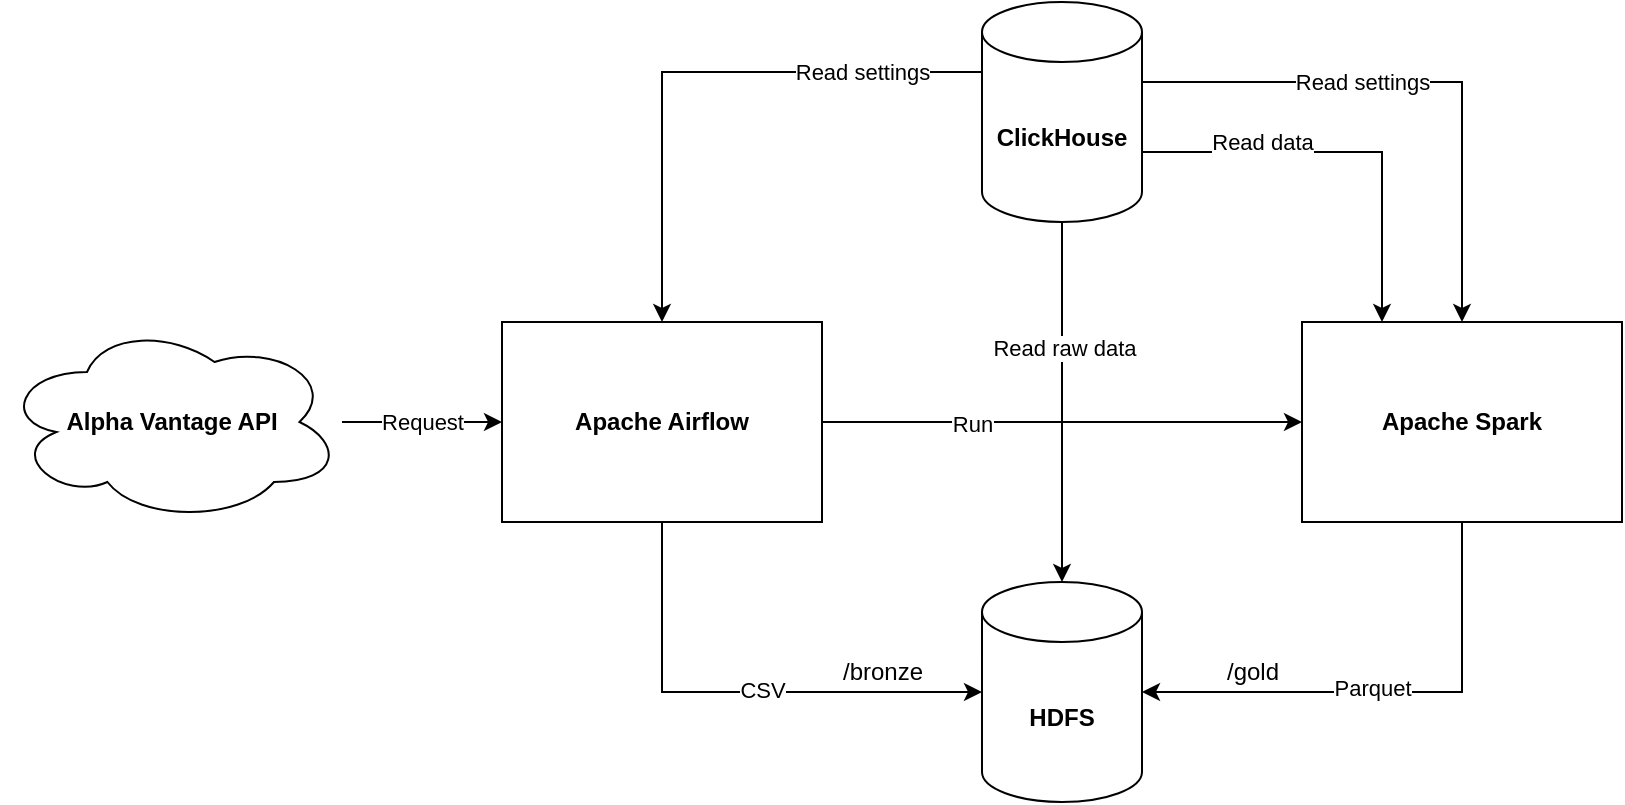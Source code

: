 <mxfile version="20.7.4" type="device"><diagram id="asvQf9DA2i1ljKt4izi4" name="Page-1"><mxGraphModel dx="1900" dy="601" grid="1" gridSize="10" guides="1" tooltips="1" connect="1" arrows="1" fold="1" page="1" pageScale="1" pageWidth="850" pageHeight="1100" math="0" shadow="0"><root><mxCell id="0"/><mxCell id="1" parent="0"/><mxCell id="Bi_5z6GTVgRF6iL4pEtX-49" style="edgeStyle=orthogonalEdgeStyle;rounded=0;orthogonalLoop=1;jettySize=auto;html=1;exitX=1;exitY=0;exitDx=0;exitDy=75;exitPerimeter=0;" parent="1" source="Bi_5z6GTVgRF6iL4pEtX-1" target="Bi_5z6GTVgRF6iL4pEtX-3" edge="1"><mxGeometry relative="1" as="geometry"><mxPoint x="680" y="350" as="targetPoint"/><Array as="points"><mxPoint x="680" y="155"/></Array><mxPoint x="620" y="86" as="sourcePoint"/></mxGeometry></mxCell><mxCell id="Bi_5z6GTVgRF6iL4pEtX-53" value="Read data" style="edgeLabel;html=1;align=center;verticalAlign=middle;resizable=0;points=[];" parent="Bi_5z6GTVgRF6iL4pEtX-49" vertex="1" connectable="0"><mxGeometry x="-0.815" y="-2" relative="1" as="geometry"><mxPoint x="41" y="-7" as="offset"/></mxGeometry></mxCell><mxCell id="Bi_5z6GTVgRF6iL4pEtX-50" style="edgeStyle=orthogonalEdgeStyle;rounded=0;orthogonalLoop=1;jettySize=auto;html=1;exitX=0;exitY=0;exitDx=0;exitDy=35;exitPerimeter=0;" parent="1" source="Bi_5z6GTVgRF6iL4pEtX-1" target="Bi_5z6GTVgRF6iL4pEtX-2" edge="1"><mxGeometry relative="1" as="geometry"><Array as="points"><mxPoint x="320" y="115"/></Array></mxGeometry></mxCell><mxCell id="Bi_5z6GTVgRF6iL4pEtX-52" value="Read settings" style="edgeLabel;html=1;align=center;verticalAlign=middle;resizable=0;points=[];" parent="Bi_5z6GTVgRF6iL4pEtX-50" vertex="1" connectable="0"><mxGeometry x="-0.39" y="2" relative="1" as="geometry"><mxPoint x="27" y="-2" as="offset"/></mxGeometry></mxCell><mxCell id="Bi_5z6GTVgRF6iL4pEtX-51" style="edgeStyle=orthogonalEdgeStyle;rounded=0;orthogonalLoop=1;jettySize=auto;html=1;entryX=0.5;entryY=0;entryDx=0;entryDy=0;" parent="1" source="Bi_5z6GTVgRF6iL4pEtX-1" target="Bi_5z6GTVgRF6iL4pEtX-3" edge="1"><mxGeometry relative="1" as="geometry"><Array as="points"><mxPoint x="720" y="120"/></Array></mxGeometry></mxCell><mxCell id="G-Zyuh5orEW1DNWErGzL-4" style="edgeStyle=orthogonalEdgeStyle;rounded=0;orthogonalLoop=1;jettySize=auto;html=1;exitX=0.5;exitY=1;exitDx=0;exitDy=0;exitPerimeter=0;entryX=0.5;entryY=0;entryDx=0;entryDy=0;entryPerimeter=0;" edge="1" parent="1" source="Bi_5z6GTVgRF6iL4pEtX-1" target="Bi_5z6GTVgRF6iL4pEtX-5"><mxGeometry relative="1" as="geometry"/></mxCell><mxCell id="G-Zyuh5orEW1DNWErGzL-6" value="Read raw data" style="edgeLabel;html=1;align=center;verticalAlign=middle;resizable=0;points=[];" vertex="1" connectable="0" parent="G-Zyuh5orEW1DNWErGzL-4"><mxGeometry x="-0.3" y="1" relative="1" as="geometry"><mxPoint as="offset"/></mxGeometry></mxCell><mxCell id="Bi_5z6GTVgRF6iL4pEtX-1" value="ClickHouse" style="shape=cylinder3;whiteSpace=wrap;html=1;boundedLbl=1;backgroundOutline=1;size=15;fontStyle=1" parent="1" vertex="1"><mxGeometry x="480" y="80" width="80" height="110" as="geometry"/></mxCell><mxCell id="Bi_5z6GTVgRF6iL4pEtX-7" style="edgeStyle=orthogonalEdgeStyle;rounded=0;orthogonalLoop=1;jettySize=auto;html=1;entryX=0;entryY=0.5;entryDx=0;entryDy=0;entryPerimeter=0;" parent="1" source="Bi_5z6GTVgRF6iL4pEtX-2" target="Bi_5z6GTVgRF6iL4pEtX-5" edge="1"><mxGeometry relative="1" as="geometry"><Array as="points"><mxPoint x="320" y="425"/></Array></mxGeometry></mxCell><mxCell id="Bi_5z6GTVgRF6iL4pEtX-30" value="CSV" style="edgeLabel;html=1;align=center;verticalAlign=middle;resizable=0;points=[];" parent="Bi_5z6GTVgRF6iL4pEtX-7" vertex="1" connectable="0"><mxGeometry x="-0.282" y="1" relative="1" as="geometry"><mxPoint x="47" as="offset"/></mxGeometry></mxCell><mxCell id="YLaEUSb-K1N0zHM793Gf-1" style="edgeStyle=orthogonalEdgeStyle;rounded=0;orthogonalLoop=1;jettySize=auto;html=1;entryX=0;entryY=0.5;entryDx=0;entryDy=0;" parent="1" source="Bi_5z6GTVgRF6iL4pEtX-2" target="Bi_5z6GTVgRF6iL4pEtX-3" edge="1"><mxGeometry relative="1" as="geometry"/></mxCell><mxCell id="G-Zyuh5orEW1DNWErGzL-5" value="Run" style="edgeLabel;html=1;align=center;verticalAlign=middle;resizable=0;points=[];" vertex="1" connectable="0" parent="YLaEUSb-K1N0zHM793Gf-1"><mxGeometry x="-0.373" y="-1" relative="1" as="geometry"><mxPoint as="offset"/></mxGeometry></mxCell><mxCell id="Bi_5z6GTVgRF6iL4pEtX-2" value="Apache Airflow" style="rounded=0;whiteSpace=wrap;html=1;fontStyle=1" parent="1" vertex="1"><mxGeometry x="240" y="240" width="160" height="100" as="geometry"/></mxCell><mxCell id="Bi_5z6GTVgRF6iL4pEtX-9" style="edgeStyle=orthogonalEdgeStyle;rounded=0;orthogonalLoop=1;jettySize=auto;html=1;entryX=1;entryY=0.5;entryDx=0;entryDy=0;entryPerimeter=0;" parent="1" source="Bi_5z6GTVgRF6iL4pEtX-3" target="Bi_5z6GTVgRF6iL4pEtX-5" edge="1"><mxGeometry relative="1" as="geometry"><Array as="points"><mxPoint x="720" y="425"/></Array></mxGeometry></mxCell><mxCell id="Bi_5z6GTVgRF6iL4pEtX-25" value="Parquet" style="edgeLabel;html=1;align=center;verticalAlign=middle;resizable=0;points=[];" parent="Bi_5z6GTVgRF6iL4pEtX-9" vertex="1" connectable="0"><mxGeometry x="-0.265" y="-2" relative="1" as="geometry"><mxPoint x="-40" as="offset"/></mxGeometry></mxCell><mxCell id="Bi_5z6GTVgRF6iL4pEtX-3" value="Apache Spark" style="rounded=0;whiteSpace=wrap;html=1;fontStyle=1" parent="1" vertex="1"><mxGeometry x="640" y="240" width="160" height="100" as="geometry"/></mxCell><mxCell id="YLaEUSb-K1N0zHM793Gf-7" style="edgeStyle=orthogonalEdgeStyle;rounded=0;orthogonalLoop=1;jettySize=auto;html=1;entryX=0;entryY=0.5;entryDx=0;entryDy=0;" parent="1" source="Bi_5z6GTVgRF6iL4pEtX-4" target="Bi_5z6GTVgRF6iL4pEtX-2" edge="1"><mxGeometry relative="1" as="geometry"/></mxCell><mxCell id="YLaEUSb-K1N0zHM793Gf-8" value="Request" style="edgeLabel;html=1;align=center;verticalAlign=middle;resizable=0;points=[];" parent="YLaEUSb-K1N0zHM793Gf-7" vertex="1" connectable="0"><mxGeometry x="-0.25" y="-1" relative="1" as="geometry"><mxPoint x="10" y="-1" as="offset"/></mxGeometry></mxCell><mxCell id="Bi_5z6GTVgRF6iL4pEtX-4" value="Alpha Vantage API" style="ellipse;shape=cloud;whiteSpace=wrap;html=1;fontStyle=1" parent="1" vertex="1"><mxGeometry x="-10" y="240" width="170" height="100" as="geometry"/></mxCell><mxCell id="Bi_5z6GTVgRF6iL4pEtX-5" value="HDFS" style="shape=cylinder3;whiteSpace=wrap;html=1;boundedLbl=1;backgroundOutline=1;size=15;fontStyle=1" parent="1" vertex="1"><mxGeometry x="480" y="370" width="80" height="110" as="geometry"/></mxCell><mxCell id="G-Zyuh5orEW1DNWErGzL-2" value="Read settings" style="edgeLabel;html=1;align=center;verticalAlign=middle;resizable=0;points=[];" vertex="1" connectable="0" parent="1"><mxGeometry x="670" y="120" as="geometry"/></mxCell><mxCell id="G-Zyuh5orEW1DNWErGzL-7" value="/bronze" style="text;html=1;align=center;verticalAlign=middle;resizable=0;points=[];autosize=1;strokeColor=none;fillColor=none;" vertex="1" parent="1"><mxGeometry x="400" y="400" width="60" height="30" as="geometry"/></mxCell><mxCell id="G-Zyuh5orEW1DNWErGzL-8" value="/gold" style="text;html=1;align=center;verticalAlign=middle;resizable=0;points=[];autosize=1;strokeColor=none;fillColor=none;" vertex="1" parent="1"><mxGeometry x="590" y="400" width="50" height="30" as="geometry"/></mxCell></root></mxGraphModel></diagram></mxfile>